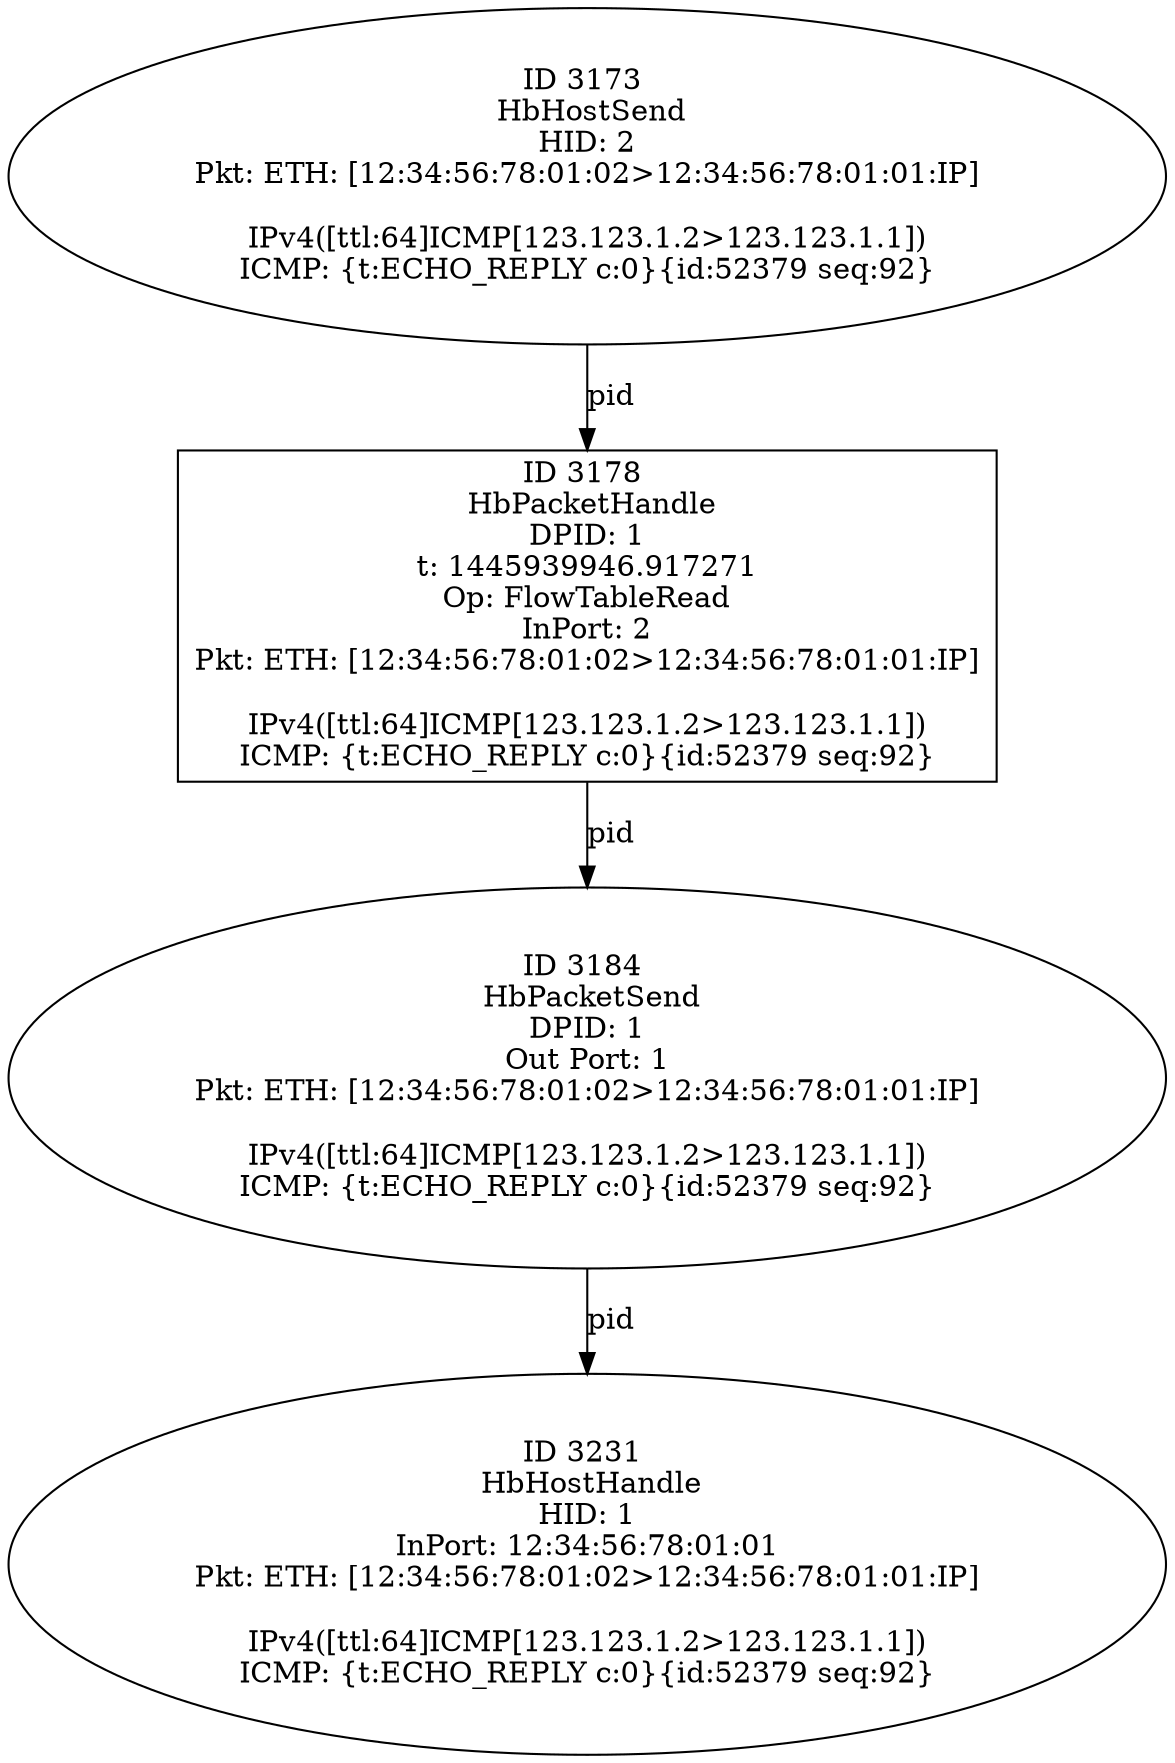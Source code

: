 strict digraph G {
3184 [shape=oval, event=<hb_events.HbPacketSend object at 0x10834cbd0>, label="ID 3184 
 HbPacketSend
DPID: 1
Out Port: 1
Pkt: ETH: [12:34:56:78:01:02>12:34:56:78:01:01:IP]

IPv4([ttl:64]ICMP[123.123.1.2>123.123.1.1])
ICMP: {t:ECHO_REPLY c:0}{id:52379 seq:92}"];
3178 [shape=box, event=<hb_events.HbPacketHandle object at 0x108345650>, label="ID 3178 
 HbPacketHandle
DPID: 1
t: 1445939946.917271
Op: FlowTableRead
InPort: 2
Pkt: ETH: [12:34:56:78:01:02>12:34:56:78:01:01:IP]

IPv4([ttl:64]ICMP[123.123.1.2>123.123.1.1])
ICMP: {t:ECHO_REPLY c:0}{id:52379 seq:92}"];
3173 [shape=oval, event=<hb_events.HbHostSend object at 0x108345090>, label="ID 3173 
 HbHostSend
HID: 2
Pkt: ETH: [12:34:56:78:01:02>12:34:56:78:01:01:IP]

IPv4([ttl:64]ICMP[123.123.1.2>123.123.1.1])
ICMP: {t:ECHO_REPLY c:0}{id:52379 seq:92}"];
3231 [shape=oval, event=<hb_events.HbHostHandle object at 0x10836df10>, label="ID 3231 
 HbHostHandle
HID: 1
InPort: 12:34:56:78:01:01
Pkt: ETH: [12:34:56:78:01:02>12:34:56:78:01:01:IP]

IPv4([ttl:64]ICMP[123.123.1.2>123.123.1.1])
ICMP: {t:ECHO_REPLY c:0}{id:52379 seq:92}"];
3184 -> 3231  [rel=pid, label=pid];
3178 -> 3184  [rel=pid, label=pid];
3173 -> 3178  [rel=pid, label=pid];
}
